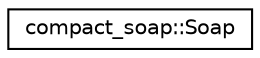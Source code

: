 digraph G
{
  edge [fontname="Helvetica",fontsize="10",labelfontname="Helvetica",labelfontsize="10"];
  node [fontname="Helvetica",fontsize="10",shape=record];
  rankdir="LR";
  Node1 [label="compact_soap::Soap",height=0.2,width=0.4,color="black", fillcolor="white", style="filled",URL="$classcompact__soap_1_1_soap.html"];
}
